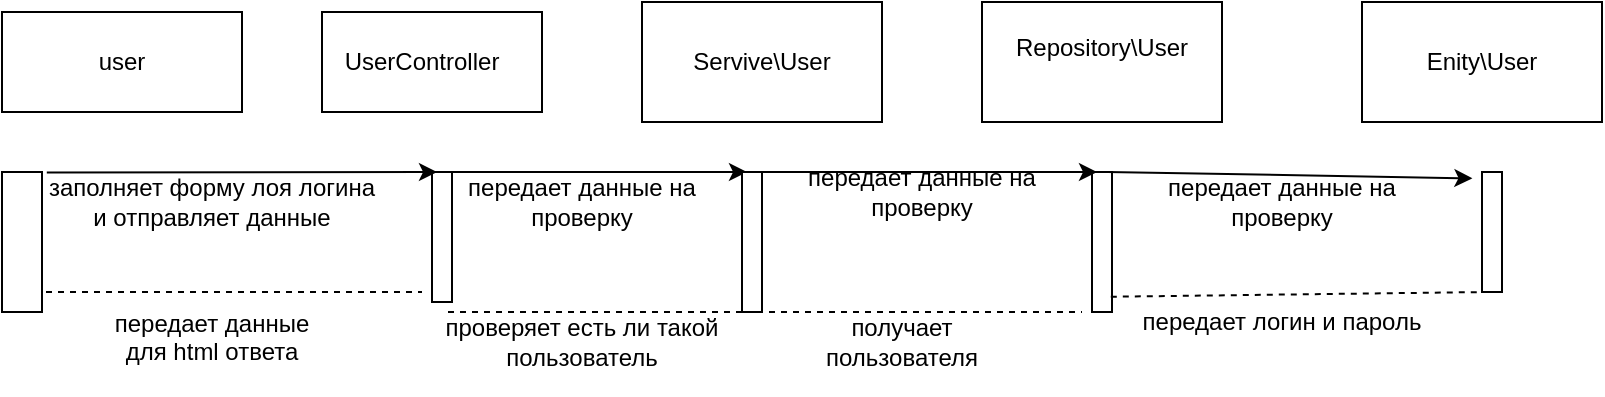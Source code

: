 <mxfile version="10.6.0" type="google"><diagram id="bYOM2sJ56csz7jUxvVJ7" name="Page-1"><mxGraphModel dx="1010" dy="533" grid="1" gridSize="10" guides="1" tooltips="1" connect="1" arrows="1" fold="1" page="1" pageScale="1" pageWidth="1100" pageHeight="850" math="0" shadow="0"><root><mxCell id="0"/><mxCell id="1" parent="0"/><mxCell id="_RwK26ZoAAFylxBPehCS-1" value="" style="rounded=0;whiteSpace=wrap;html=1;" vertex="1" parent="1"><mxGeometry x="70" y="340" width="120" height="50" as="geometry"/></mxCell><mxCell id="_RwK26ZoAAFylxBPehCS-2" value="user" style="text;html=1;strokeColor=none;fillColor=none;align=center;verticalAlign=middle;whiteSpace=wrap;rounded=0;" vertex="1" parent="1"><mxGeometry x="110" y="355" width="40" height="20" as="geometry"/></mxCell><mxCell id="_RwK26ZoAAFylxBPehCS-3" value="" style="rounded=0;whiteSpace=wrap;html=1;" vertex="1" parent="1"><mxGeometry x="230" y="340" width="110" height="50" as="geometry"/></mxCell><mxCell id="_RwK26ZoAAFylxBPehCS-4" value="UserController" style="text;html=1;strokeColor=none;fillColor=none;align=center;verticalAlign=middle;whiteSpace=wrap;rounded=0;" vertex="1" parent="1"><mxGeometry x="260" y="355" width="40" height="20" as="geometry"/></mxCell><mxCell id="_RwK26ZoAAFylxBPehCS-5" value="" style="rounded=0;whiteSpace=wrap;html=1;" vertex="1" parent="1"><mxGeometry x="390" y="335" width="120" height="60" as="geometry"/></mxCell><mxCell id="_RwK26ZoAAFylxBPehCS-6" value="Servive\User" style="text;html=1;strokeColor=none;fillColor=none;align=center;verticalAlign=middle;whiteSpace=wrap;rounded=0;" vertex="1" parent="1"><mxGeometry x="430" y="355" width="40" height="20" as="geometry"/></mxCell><mxCell id="_RwK26ZoAAFylxBPehCS-7" value="" style="rounded=0;whiteSpace=wrap;html=1;" vertex="1" parent="1"><mxGeometry x="560" y="335" width="120" height="60" as="geometry"/></mxCell><mxCell id="_RwK26ZoAAFylxBPehCS-8" value="Repository\User&lt;br&gt;&lt;br&gt;" style="text;html=1;strokeColor=none;fillColor=none;align=center;verticalAlign=middle;whiteSpace=wrap;rounded=0;" vertex="1" parent="1"><mxGeometry x="600" y="355" width="40" height="20" as="geometry"/></mxCell><mxCell id="_RwK26ZoAAFylxBPehCS-9" value="" style="rounded=0;whiteSpace=wrap;html=1;" vertex="1" parent="1"><mxGeometry x="750" y="335" width="120" height="60" as="geometry"/></mxCell><mxCell id="_RwK26ZoAAFylxBPehCS-10" value="Enity\User" style="text;html=1;strokeColor=none;fillColor=none;align=center;verticalAlign=middle;whiteSpace=wrap;rounded=0;" vertex="1" parent="1"><mxGeometry x="790" y="355" width="40" height="20" as="geometry"/></mxCell><mxCell id="_RwK26ZoAAFylxBPehCS-13" value="" style="rounded=0;whiteSpace=wrap;html=1;" vertex="1" parent="1"><mxGeometry x="70" y="420" width="20" height="70" as="geometry"/></mxCell><mxCell id="_RwK26ZoAAFylxBPehCS-14" value="" style="rounded=0;whiteSpace=wrap;html=1;" vertex="1" parent="1"><mxGeometry x="285" y="420" width="10" height="65" as="geometry"/></mxCell><mxCell id="_RwK26ZoAAFylxBPehCS-16" value="" style="endArrow=classic;html=1;exitX=1.12;exitY=0.004;exitDx=0;exitDy=0;exitPerimeter=0;entryX=0.25;entryY=0;entryDx=0;entryDy=0;" edge="1" parent="1" source="_RwK26ZoAAFylxBPehCS-13" target="_RwK26ZoAAFylxBPehCS-14"><mxGeometry width="50" height="50" relative="1" as="geometry"><mxPoint x="160" y="452.5" as="sourcePoint"/><mxPoint x="210" y="402.5" as="targetPoint"/></mxGeometry></mxCell><mxCell id="_RwK26ZoAAFylxBPehCS-20" value="" style="endArrow=classic;html=1;exitX=0.75;exitY=0;exitDx=0;exitDy=0;entryX=0.25;entryY=0;entryDx=0;entryDy=0;" edge="1" parent="1" source="_RwK26ZoAAFylxBPehCS-14" target="_RwK26ZoAAFylxBPehCS-21"><mxGeometry width="50" height="50" relative="1" as="geometry"><mxPoint x="295" y="490" as="sourcePoint"/><mxPoint x="345" y="440" as="targetPoint"/></mxGeometry></mxCell><mxCell id="_RwK26ZoAAFylxBPehCS-21" value="" style="rounded=0;whiteSpace=wrap;html=1;" vertex="1" parent="1"><mxGeometry x="440" y="420" width="10" height="70" as="geometry"/></mxCell><mxCell id="_RwK26ZoAAFylxBPehCS-22" value="заполняет форму лоя логина и отправляет данные" style="text;html=1;strokeColor=none;fillColor=none;align=center;verticalAlign=middle;whiteSpace=wrap;rounded=0;" vertex="1" parent="1"><mxGeometry x="90" y="425" width="170" height="20" as="geometry"/></mxCell><mxCell id="_RwK26ZoAAFylxBPehCS-23" value="передает данные на проверку" style="text;html=1;strokeColor=none;fillColor=none;align=center;verticalAlign=middle;whiteSpace=wrap;rounded=0;" vertex="1" parent="1"><mxGeometry x="300" y="425" width="120" height="20" as="geometry"/></mxCell><mxCell id="_RwK26ZoAAFylxBPehCS-24" value="" style="rounded=0;whiteSpace=wrap;html=1;" vertex="1" parent="1"><mxGeometry x="615" y="420" width="10" height="70" as="geometry"/></mxCell><mxCell id="_RwK26ZoAAFylxBPehCS-25" value="" style="endArrow=classic;html=1;exitX=0.75;exitY=0;exitDx=0;exitDy=0;entryX=0.25;entryY=0;entryDx=0;entryDy=0;" edge="1" parent="1" source="_RwK26ZoAAFylxBPehCS-21" target="_RwK26ZoAAFylxBPehCS-24"><mxGeometry width="50" height="50" relative="1" as="geometry"><mxPoint x="490" y="575" as="sourcePoint"/><mxPoint x="610" y="555" as="targetPoint"/></mxGeometry></mxCell><mxCell id="_RwK26ZoAAFylxBPehCS-29" value="передает данные на проверку" style="text;html=1;strokeColor=none;fillColor=none;align=center;verticalAlign=middle;whiteSpace=wrap;rounded=0;" vertex="1" parent="1"><mxGeometry x="470" y="420" width="120" height="20" as="geometry"/></mxCell><mxCell id="_RwK26ZoAAFylxBPehCS-31" value="" style="rounded=0;whiteSpace=wrap;html=1;" vertex="1" parent="1"><mxGeometry x="810" y="420" width="10" height="60" as="geometry"/></mxCell><mxCell id="_RwK26ZoAAFylxBPehCS-32" value="" style="endArrow=classic;html=1;exitX=0.75;exitY=0;exitDx=0;exitDy=0;entryX=-0.48;entryY=0.053;entryDx=0;entryDy=0;entryPerimeter=0;" edge="1" parent="1" source="_RwK26ZoAAFylxBPehCS-24" target="_RwK26ZoAAFylxBPehCS-31"><mxGeometry width="50" height="50" relative="1" as="geometry"><mxPoint x="625" y="460" as="sourcePoint"/><mxPoint x="675" y="410" as="targetPoint"/></mxGeometry></mxCell><mxCell id="_RwK26ZoAAFylxBPehCS-34" value="передает данные на проверку" style="text;html=1;strokeColor=none;fillColor=none;align=center;verticalAlign=middle;whiteSpace=wrap;rounded=0;" vertex="1" parent="1"><mxGeometry x="650" y="425" width="120" height="20" as="geometry"/></mxCell><mxCell id="_RwK26ZoAAFylxBPehCS-35" value="" style="endArrow=none;dashed=1;html=1;entryX=0.25;entryY=1;entryDx=0;entryDy=0;exitX=0.94;exitY=0.891;exitDx=0;exitDy=0;exitPerimeter=0;" edge="1" parent="1" source="_RwK26ZoAAFylxBPehCS-24" target="_RwK26ZoAAFylxBPehCS-31"><mxGeometry width="50" height="50" relative="1" as="geometry"><mxPoint x="685" y="515" as="sourcePoint"/><mxPoint x="735" y="465" as="targetPoint"/></mxGeometry></mxCell><mxCell id="_RwK26ZoAAFylxBPehCS-37" value="передает логин и пароль" style="text;html=1;strokeColor=none;fillColor=none;align=center;verticalAlign=middle;whiteSpace=wrap;rounded=0;" vertex="1" parent="1"><mxGeometry x="635" y="485" width="150" height="20" as="geometry"/></mxCell><mxCell id="_RwK26ZoAAFylxBPehCS-38" value="" style="endArrow=none;dashed=1;html=1;exitX=0.75;exitY=1;exitDx=0;exitDy=0;" edge="1" parent="1" source="_RwK26ZoAAFylxBPehCS-21"><mxGeometry width="50" height="50" relative="1" as="geometry"><mxPoint x="507.5" y="520" as="sourcePoint"/><mxPoint x="610" y="490" as="targetPoint"/></mxGeometry></mxCell><mxCell id="_RwK26ZoAAFylxBPehCS-39" value="" style="endArrow=none;dashed=1;html=1;entryX=0.25;entryY=1;entryDx=0;entryDy=0;" edge="1" parent="1" target="_RwK26ZoAAFylxBPehCS-21"><mxGeometry width="50" height="50" relative="1" as="geometry"><mxPoint x="293" y="490" as="sourcePoint"/><mxPoint x="400" y="470" as="targetPoint"/></mxGeometry></mxCell><mxCell id="_RwK26ZoAAFylxBPehCS-40" value="получает пользователя" style="text;html=1;strokeColor=none;fillColor=none;align=center;verticalAlign=middle;whiteSpace=wrap;rounded=0;" vertex="1" parent="1"><mxGeometry x="500" y="495" width="40" height="20" as="geometry"/></mxCell><mxCell id="_RwK26ZoAAFylxBPehCS-41" value="проверяет есть ли такой пользователь" style="text;html=1;strokeColor=none;fillColor=none;align=center;verticalAlign=middle;whiteSpace=wrap;rounded=0;" vertex="1" parent="1"><mxGeometry x="280" y="495" width="160" height="20" as="geometry"/></mxCell><mxCell id="_RwK26ZoAAFylxBPehCS-42" value="" style="endArrow=none;dashed=1;html=1;" edge="1" parent="1"><mxGeometry width="50" height="50" relative="1" as="geometry"><mxPoint x="92" y="480" as="sourcePoint"/><mxPoint x="280" y="480" as="targetPoint"/></mxGeometry></mxCell><mxCell id="_RwK26ZoAAFylxBPehCS-45" value="передает данные для html ответа&lt;br&gt;&lt;br&gt;" style="text;html=1;strokeColor=none;fillColor=none;align=center;verticalAlign=middle;whiteSpace=wrap;rounded=0;" vertex="1" parent="1"><mxGeometry x="120" y="500" width="110" height="20" as="geometry"/></mxCell></root></mxGraphModel></diagram></mxfile>